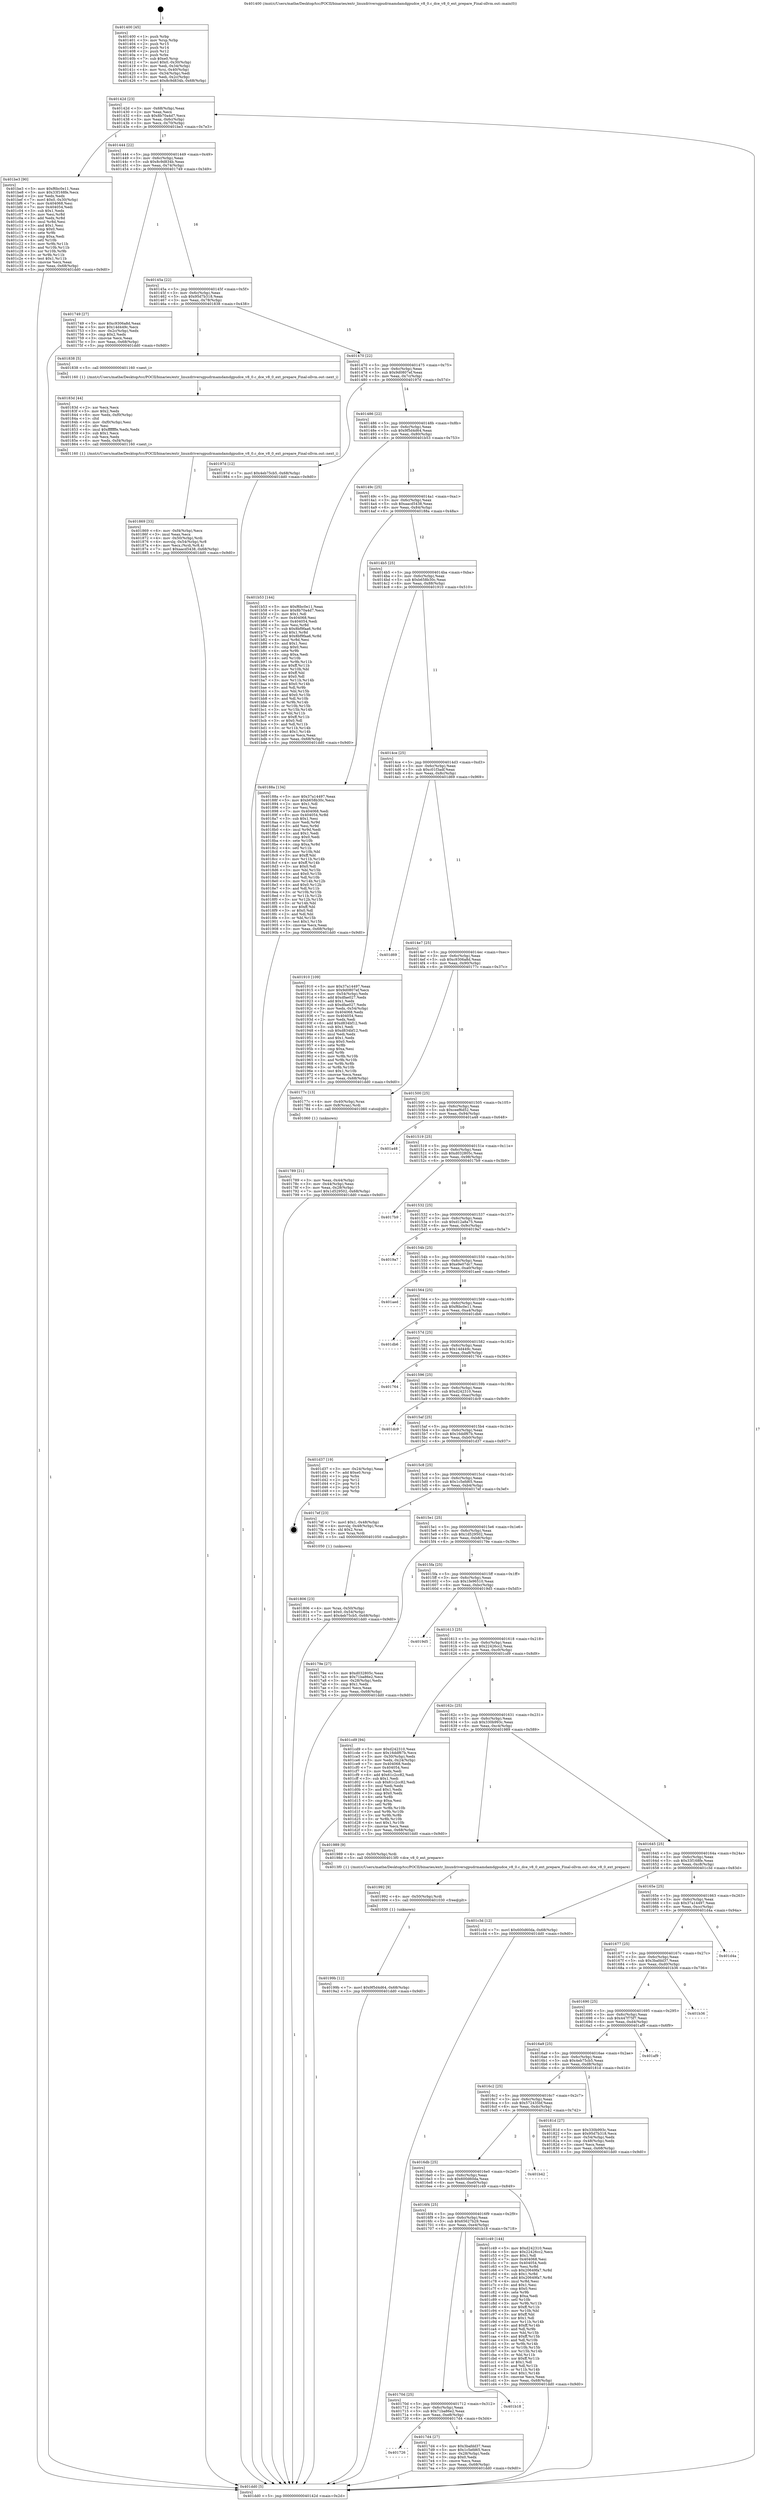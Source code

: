 digraph "0x401400" {
  label = "0x401400 (/mnt/c/Users/mathe/Desktop/tcc/POCII/binaries/extr_linuxdriversgpudrmamdamdgpudce_v8_0.c_dce_v8_0_ext_prepare_Final-ollvm.out::main(0))"
  labelloc = "t"
  node[shape=record]

  Entry [label="",width=0.3,height=0.3,shape=circle,fillcolor=black,style=filled]
  "0x40142d" [label="{
     0x40142d [23]\l
     | [instrs]\l
     &nbsp;&nbsp;0x40142d \<+3\>: mov -0x68(%rbp),%eax\l
     &nbsp;&nbsp;0x401430 \<+2\>: mov %eax,%ecx\l
     &nbsp;&nbsp;0x401432 \<+6\>: sub $0x8b70a4d7,%ecx\l
     &nbsp;&nbsp;0x401438 \<+3\>: mov %eax,-0x6c(%rbp)\l
     &nbsp;&nbsp;0x40143b \<+3\>: mov %ecx,-0x70(%rbp)\l
     &nbsp;&nbsp;0x40143e \<+6\>: je 0000000000401be3 \<main+0x7e3\>\l
  }"]
  "0x401be3" [label="{
     0x401be3 [90]\l
     | [instrs]\l
     &nbsp;&nbsp;0x401be3 \<+5\>: mov $0xf6bc0e11,%eax\l
     &nbsp;&nbsp;0x401be8 \<+5\>: mov $0x33f168fe,%ecx\l
     &nbsp;&nbsp;0x401bed \<+2\>: xor %edx,%edx\l
     &nbsp;&nbsp;0x401bef \<+7\>: movl $0x0,-0x30(%rbp)\l
     &nbsp;&nbsp;0x401bf6 \<+7\>: mov 0x404068,%esi\l
     &nbsp;&nbsp;0x401bfd \<+7\>: mov 0x404054,%edi\l
     &nbsp;&nbsp;0x401c04 \<+3\>: sub $0x1,%edx\l
     &nbsp;&nbsp;0x401c07 \<+3\>: mov %esi,%r8d\l
     &nbsp;&nbsp;0x401c0a \<+3\>: add %edx,%r8d\l
     &nbsp;&nbsp;0x401c0d \<+4\>: imul %r8d,%esi\l
     &nbsp;&nbsp;0x401c11 \<+3\>: and $0x1,%esi\l
     &nbsp;&nbsp;0x401c14 \<+3\>: cmp $0x0,%esi\l
     &nbsp;&nbsp;0x401c17 \<+4\>: sete %r9b\l
     &nbsp;&nbsp;0x401c1b \<+3\>: cmp $0xa,%edi\l
     &nbsp;&nbsp;0x401c1e \<+4\>: setl %r10b\l
     &nbsp;&nbsp;0x401c22 \<+3\>: mov %r9b,%r11b\l
     &nbsp;&nbsp;0x401c25 \<+3\>: and %r10b,%r11b\l
     &nbsp;&nbsp;0x401c28 \<+3\>: xor %r10b,%r9b\l
     &nbsp;&nbsp;0x401c2b \<+3\>: or %r9b,%r11b\l
     &nbsp;&nbsp;0x401c2e \<+4\>: test $0x1,%r11b\l
     &nbsp;&nbsp;0x401c32 \<+3\>: cmovne %ecx,%eax\l
     &nbsp;&nbsp;0x401c35 \<+3\>: mov %eax,-0x68(%rbp)\l
     &nbsp;&nbsp;0x401c38 \<+5\>: jmp 0000000000401dd0 \<main+0x9d0\>\l
  }"]
  "0x401444" [label="{
     0x401444 [22]\l
     | [instrs]\l
     &nbsp;&nbsp;0x401444 \<+5\>: jmp 0000000000401449 \<main+0x49\>\l
     &nbsp;&nbsp;0x401449 \<+3\>: mov -0x6c(%rbp),%eax\l
     &nbsp;&nbsp;0x40144c \<+5\>: sub $0x8c9d834b,%eax\l
     &nbsp;&nbsp;0x401451 \<+3\>: mov %eax,-0x74(%rbp)\l
     &nbsp;&nbsp;0x401454 \<+6\>: je 0000000000401749 \<main+0x349\>\l
  }"]
  Exit [label="",width=0.3,height=0.3,shape=circle,fillcolor=black,style=filled,peripheries=2]
  "0x401749" [label="{
     0x401749 [27]\l
     | [instrs]\l
     &nbsp;&nbsp;0x401749 \<+5\>: mov $0xc9306a8d,%eax\l
     &nbsp;&nbsp;0x40174e \<+5\>: mov $0x14d449c,%ecx\l
     &nbsp;&nbsp;0x401753 \<+3\>: mov -0x2c(%rbp),%edx\l
     &nbsp;&nbsp;0x401756 \<+3\>: cmp $0x2,%edx\l
     &nbsp;&nbsp;0x401759 \<+3\>: cmovne %ecx,%eax\l
     &nbsp;&nbsp;0x40175c \<+3\>: mov %eax,-0x68(%rbp)\l
     &nbsp;&nbsp;0x40175f \<+5\>: jmp 0000000000401dd0 \<main+0x9d0\>\l
  }"]
  "0x40145a" [label="{
     0x40145a [22]\l
     | [instrs]\l
     &nbsp;&nbsp;0x40145a \<+5\>: jmp 000000000040145f \<main+0x5f\>\l
     &nbsp;&nbsp;0x40145f \<+3\>: mov -0x6c(%rbp),%eax\l
     &nbsp;&nbsp;0x401462 \<+5\>: sub $0x95d7b318,%eax\l
     &nbsp;&nbsp;0x401467 \<+3\>: mov %eax,-0x78(%rbp)\l
     &nbsp;&nbsp;0x40146a \<+6\>: je 0000000000401838 \<main+0x438\>\l
  }"]
  "0x401dd0" [label="{
     0x401dd0 [5]\l
     | [instrs]\l
     &nbsp;&nbsp;0x401dd0 \<+5\>: jmp 000000000040142d \<main+0x2d\>\l
  }"]
  "0x401400" [label="{
     0x401400 [45]\l
     | [instrs]\l
     &nbsp;&nbsp;0x401400 \<+1\>: push %rbp\l
     &nbsp;&nbsp;0x401401 \<+3\>: mov %rsp,%rbp\l
     &nbsp;&nbsp;0x401404 \<+2\>: push %r15\l
     &nbsp;&nbsp;0x401406 \<+2\>: push %r14\l
     &nbsp;&nbsp;0x401408 \<+2\>: push %r12\l
     &nbsp;&nbsp;0x40140a \<+1\>: push %rbx\l
     &nbsp;&nbsp;0x40140b \<+7\>: sub $0xe0,%rsp\l
     &nbsp;&nbsp;0x401412 \<+7\>: movl $0x0,-0x30(%rbp)\l
     &nbsp;&nbsp;0x401419 \<+3\>: mov %edi,-0x34(%rbp)\l
     &nbsp;&nbsp;0x40141c \<+4\>: mov %rsi,-0x40(%rbp)\l
     &nbsp;&nbsp;0x401420 \<+3\>: mov -0x34(%rbp),%edi\l
     &nbsp;&nbsp;0x401423 \<+3\>: mov %edi,-0x2c(%rbp)\l
     &nbsp;&nbsp;0x401426 \<+7\>: movl $0x8c9d834b,-0x68(%rbp)\l
  }"]
  "0x40199b" [label="{
     0x40199b [12]\l
     | [instrs]\l
     &nbsp;&nbsp;0x40199b \<+7\>: movl $0x9f5d4d64,-0x68(%rbp)\l
     &nbsp;&nbsp;0x4019a2 \<+5\>: jmp 0000000000401dd0 \<main+0x9d0\>\l
  }"]
  "0x401838" [label="{
     0x401838 [5]\l
     | [instrs]\l
     &nbsp;&nbsp;0x401838 \<+5\>: call 0000000000401160 \<next_i\>\l
     | [calls]\l
     &nbsp;&nbsp;0x401160 \{1\} (/mnt/c/Users/mathe/Desktop/tcc/POCII/binaries/extr_linuxdriversgpudrmamdamdgpudce_v8_0.c_dce_v8_0_ext_prepare_Final-ollvm.out::next_i)\l
  }"]
  "0x401470" [label="{
     0x401470 [22]\l
     | [instrs]\l
     &nbsp;&nbsp;0x401470 \<+5\>: jmp 0000000000401475 \<main+0x75\>\l
     &nbsp;&nbsp;0x401475 \<+3\>: mov -0x6c(%rbp),%eax\l
     &nbsp;&nbsp;0x401478 \<+5\>: sub $0x9d0807ef,%eax\l
     &nbsp;&nbsp;0x40147d \<+3\>: mov %eax,-0x7c(%rbp)\l
     &nbsp;&nbsp;0x401480 \<+6\>: je 000000000040197d \<main+0x57d\>\l
  }"]
  "0x401992" [label="{
     0x401992 [9]\l
     | [instrs]\l
     &nbsp;&nbsp;0x401992 \<+4\>: mov -0x50(%rbp),%rdi\l
     &nbsp;&nbsp;0x401996 \<+5\>: call 0000000000401030 \<free@plt\>\l
     | [calls]\l
     &nbsp;&nbsp;0x401030 \{1\} (unknown)\l
  }"]
  "0x40197d" [label="{
     0x40197d [12]\l
     | [instrs]\l
     &nbsp;&nbsp;0x40197d \<+7\>: movl $0x4eb75cb5,-0x68(%rbp)\l
     &nbsp;&nbsp;0x401984 \<+5\>: jmp 0000000000401dd0 \<main+0x9d0\>\l
  }"]
  "0x401486" [label="{
     0x401486 [22]\l
     | [instrs]\l
     &nbsp;&nbsp;0x401486 \<+5\>: jmp 000000000040148b \<main+0x8b\>\l
     &nbsp;&nbsp;0x40148b \<+3\>: mov -0x6c(%rbp),%eax\l
     &nbsp;&nbsp;0x40148e \<+5\>: sub $0x9f5d4d64,%eax\l
     &nbsp;&nbsp;0x401493 \<+3\>: mov %eax,-0x80(%rbp)\l
     &nbsp;&nbsp;0x401496 \<+6\>: je 0000000000401b53 \<main+0x753\>\l
  }"]
  "0x401869" [label="{
     0x401869 [33]\l
     | [instrs]\l
     &nbsp;&nbsp;0x401869 \<+6\>: mov -0xf4(%rbp),%ecx\l
     &nbsp;&nbsp;0x40186f \<+3\>: imul %eax,%ecx\l
     &nbsp;&nbsp;0x401872 \<+4\>: mov -0x50(%rbp),%rdi\l
     &nbsp;&nbsp;0x401876 \<+4\>: movslq -0x54(%rbp),%r8\l
     &nbsp;&nbsp;0x40187a \<+4\>: mov %ecx,(%rdi,%r8,4)\l
     &nbsp;&nbsp;0x40187e \<+7\>: movl $0xaacd5438,-0x68(%rbp)\l
     &nbsp;&nbsp;0x401885 \<+5\>: jmp 0000000000401dd0 \<main+0x9d0\>\l
  }"]
  "0x401b53" [label="{
     0x401b53 [144]\l
     | [instrs]\l
     &nbsp;&nbsp;0x401b53 \<+5\>: mov $0xf6bc0e11,%eax\l
     &nbsp;&nbsp;0x401b58 \<+5\>: mov $0x8b70a4d7,%ecx\l
     &nbsp;&nbsp;0x401b5d \<+2\>: mov $0x1,%dl\l
     &nbsp;&nbsp;0x401b5f \<+7\>: mov 0x404068,%esi\l
     &nbsp;&nbsp;0x401b66 \<+7\>: mov 0x404054,%edi\l
     &nbsp;&nbsp;0x401b6d \<+3\>: mov %esi,%r8d\l
     &nbsp;&nbsp;0x401b70 \<+7\>: sub $0x8bf9faa6,%r8d\l
     &nbsp;&nbsp;0x401b77 \<+4\>: sub $0x1,%r8d\l
     &nbsp;&nbsp;0x401b7b \<+7\>: add $0x8bf9faa6,%r8d\l
     &nbsp;&nbsp;0x401b82 \<+4\>: imul %r8d,%esi\l
     &nbsp;&nbsp;0x401b86 \<+3\>: and $0x1,%esi\l
     &nbsp;&nbsp;0x401b89 \<+3\>: cmp $0x0,%esi\l
     &nbsp;&nbsp;0x401b8c \<+4\>: sete %r9b\l
     &nbsp;&nbsp;0x401b90 \<+3\>: cmp $0xa,%edi\l
     &nbsp;&nbsp;0x401b93 \<+4\>: setl %r10b\l
     &nbsp;&nbsp;0x401b97 \<+3\>: mov %r9b,%r11b\l
     &nbsp;&nbsp;0x401b9a \<+4\>: xor $0xff,%r11b\l
     &nbsp;&nbsp;0x401b9e \<+3\>: mov %r10b,%bl\l
     &nbsp;&nbsp;0x401ba1 \<+3\>: xor $0xff,%bl\l
     &nbsp;&nbsp;0x401ba4 \<+3\>: xor $0x0,%dl\l
     &nbsp;&nbsp;0x401ba7 \<+3\>: mov %r11b,%r14b\l
     &nbsp;&nbsp;0x401baa \<+4\>: and $0x0,%r14b\l
     &nbsp;&nbsp;0x401bae \<+3\>: and %dl,%r9b\l
     &nbsp;&nbsp;0x401bb1 \<+3\>: mov %bl,%r15b\l
     &nbsp;&nbsp;0x401bb4 \<+4\>: and $0x0,%r15b\l
     &nbsp;&nbsp;0x401bb8 \<+3\>: and %dl,%r10b\l
     &nbsp;&nbsp;0x401bbb \<+3\>: or %r9b,%r14b\l
     &nbsp;&nbsp;0x401bbe \<+3\>: or %r10b,%r15b\l
     &nbsp;&nbsp;0x401bc1 \<+3\>: xor %r15b,%r14b\l
     &nbsp;&nbsp;0x401bc4 \<+3\>: or %bl,%r11b\l
     &nbsp;&nbsp;0x401bc7 \<+4\>: xor $0xff,%r11b\l
     &nbsp;&nbsp;0x401bcb \<+3\>: or $0x0,%dl\l
     &nbsp;&nbsp;0x401bce \<+3\>: and %dl,%r11b\l
     &nbsp;&nbsp;0x401bd1 \<+3\>: or %r11b,%r14b\l
     &nbsp;&nbsp;0x401bd4 \<+4\>: test $0x1,%r14b\l
     &nbsp;&nbsp;0x401bd8 \<+3\>: cmovne %ecx,%eax\l
     &nbsp;&nbsp;0x401bdb \<+3\>: mov %eax,-0x68(%rbp)\l
     &nbsp;&nbsp;0x401bde \<+5\>: jmp 0000000000401dd0 \<main+0x9d0\>\l
  }"]
  "0x40149c" [label="{
     0x40149c [25]\l
     | [instrs]\l
     &nbsp;&nbsp;0x40149c \<+5\>: jmp 00000000004014a1 \<main+0xa1\>\l
     &nbsp;&nbsp;0x4014a1 \<+3\>: mov -0x6c(%rbp),%eax\l
     &nbsp;&nbsp;0x4014a4 \<+5\>: sub $0xaacd5438,%eax\l
     &nbsp;&nbsp;0x4014a9 \<+6\>: mov %eax,-0x84(%rbp)\l
     &nbsp;&nbsp;0x4014af \<+6\>: je 000000000040188a \<main+0x48a\>\l
  }"]
  "0x40183d" [label="{
     0x40183d [44]\l
     | [instrs]\l
     &nbsp;&nbsp;0x40183d \<+2\>: xor %ecx,%ecx\l
     &nbsp;&nbsp;0x40183f \<+5\>: mov $0x2,%edx\l
     &nbsp;&nbsp;0x401844 \<+6\>: mov %edx,-0xf0(%rbp)\l
     &nbsp;&nbsp;0x40184a \<+1\>: cltd\l
     &nbsp;&nbsp;0x40184b \<+6\>: mov -0xf0(%rbp),%esi\l
     &nbsp;&nbsp;0x401851 \<+2\>: idiv %esi\l
     &nbsp;&nbsp;0x401853 \<+6\>: imul $0xfffffffe,%edx,%edx\l
     &nbsp;&nbsp;0x401859 \<+3\>: sub $0x1,%ecx\l
     &nbsp;&nbsp;0x40185c \<+2\>: sub %ecx,%edx\l
     &nbsp;&nbsp;0x40185e \<+6\>: mov %edx,-0xf4(%rbp)\l
     &nbsp;&nbsp;0x401864 \<+5\>: call 0000000000401160 \<next_i\>\l
     | [calls]\l
     &nbsp;&nbsp;0x401160 \{1\} (/mnt/c/Users/mathe/Desktop/tcc/POCII/binaries/extr_linuxdriversgpudrmamdamdgpudce_v8_0.c_dce_v8_0_ext_prepare_Final-ollvm.out::next_i)\l
  }"]
  "0x40188a" [label="{
     0x40188a [134]\l
     | [instrs]\l
     &nbsp;&nbsp;0x40188a \<+5\>: mov $0x37a14497,%eax\l
     &nbsp;&nbsp;0x40188f \<+5\>: mov $0xb658b30c,%ecx\l
     &nbsp;&nbsp;0x401894 \<+2\>: mov $0x1,%dl\l
     &nbsp;&nbsp;0x401896 \<+2\>: xor %esi,%esi\l
     &nbsp;&nbsp;0x401898 \<+7\>: mov 0x404068,%edi\l
     &nbsp;&nbsp;0x40189f \<+8\>: mov 0x404054,%r8d\l
     &nbsp;&nbsp;0x4018a7 \<+3\>: sub $0x1,%esi\l
     &nbsp;&nbsp;0x4018aa \<+3\>: mov %edi,%r9d\l
     &nbsp;&nbsp;0x4018ad \<+3\>: add %esi,%r9d\l
     &nbsp;&nbsp;0x4018b0 \<+4\>: imul %r9d,%edi\l
     &nbsp;&nbsp;0x4018b4 \<+3\>: and $0x1,%edi\l
     &nbsp;&nbsp;0x4018b7 \<+3\>: cmp $0x0,%edi\l
     &nbsp;&nbsp;0x4018ba \<+4\>: sete %r10b\l
     &nbsp;&nbsp;0x4018be \<+4\>: cmp $0xa,%r8d\l
     &nbsp;&nbsp;0x4018c2 \<+4\>: setl %r11b\l
     &nbsp;&nbsp;0x4018c6 \<+3\>: mov %r10b,%bl\l
     &nbsp;&nbsp;0x4018c9 \<+3\>: xor $0xff,%bl\l
     &nbsp;&nbsp;0x4018cc \<+3\>: mov %r11b,%r14b\l
     &nbsp;&nbsp;0x4018cf \<+4\>: xor $0xff,%r14b\l
     &nbsp;&nbsp;0x4018d3 \<+3\>: xor $0x0,%dl\l
     &nbsp;&nbsp;0x4018d6 \<+3\>: mov %bl,%r15b\l
     &nbsp;&nbsp;0x4018d9 \<+4\>: and $0x0,%r15b\l
     &nbsp;&nbsp;0x4018dd \<+3\>: and %dl,%r10b\l
     &nbsp;&nbsp;0x4018e0 \<+3\>: mov %r14b,%r12b\l
     &nbsp;&nbsp;0x4018e3 \<+4\>: and $0x0,%r12b\l
     &nbsp;&nbsp;0x4018e7 \<+3\>: and %dl,%r11b\l
     &nbsp;&nbsp;0x4018ea \<+3\>: or %r10b,%r15b\l
     &nbsp;&nbsp;0x4018ed \<+3\>: or %r11b,%r12b\l
     &nbsp;&nbsp;0x4018f0 \<+3\>: xor %r12b,%r15b\l
     &nbsp;&nbsp;0x4018f3 \<+3\>: or %r14b,%bl\l
     &nbsp;&nbsp;0x4018f6 \<+3\>: xor $0xff,%bl\l
     &nbsp;&nbsp;0x4018f9 \<+3\>: or $0x0,%dl\l
     &nbsp;&nbsp;0x4018fc \<+2\>: and %dl,%bl\l
     &nbsp;&nbsp;0x4018fe \<+3\>: or %bl,%r15b\l
     &nbsp;&nbsp;0x401901 \<+4\>: test $0x1,%r15b\l
     &nbsp;&nbsp;0x401905 \<+3\>: cmovne %ecx,%eax\l
     &nbsp;&nbsp;0x401908 \<+3\>: mov %eax,-0x68(%rbp)\l
     &nbsp;&nbsp;0x40190b \<+5\>: jmp 0000000000401dd0 \<main+0x9d0\>\l
  }"]
  "0x4014b5" [label="{
     0x4014b5 [25]\l
     | [instrs]\l
     &nbsp;&nbsp;0x4014b5 \<+5\>: jmp 00000000004014ba \<main+0xba\>\l
     &nbsp;&nbsp;0x4014ba \<+3\>: mov -0x6c(%rbp),%eax\l
     &nbsp;&nbsp;0x4014bd \<+5\>: sub $0xb658b30c,%eax\l
     &nbsp;&nbsp;0x4014c2 \<+6\>: mov %eax,-0x88(%rbp)\l
     &nbsp;&nbsp;0x4014c8 \<+6\>: je 0000000000401910 \<main+0x510\>\l
  }"]
  "0x401806" [label="{
     0x401806 [23]\l
     | [instrs]\l
     &nbsp;&nbsp;0x401806 \<+4\>: mov %rax,-0x50(%rbp)\l
     &nbsp;&nbsp;0x40180a \<+7\>: movl $0x0,-0x54(%rbp)\l
     &nbsp;&nbsp;0x401811 \<+7\>: movl $0x4eb75cb5,-0x68(%rbp)\l
     &nbsp;&nbsp;0x401818 \<+5\>: jmp 0000000000401dd0 \<main+0x9d0\>\l
  }"]
  "0x401910" [label="{
     0x401910 [109]\l
     | [instrs]\l
     &nbsp;&nbsp;0x401910 \<+5\>: mov $0x37a14497,%eax\l
     &nbsp;&nbsp;0x401915 \<+5\>: mov $0x9d0807ef,%ecx\l
     &nbsp;&nbsp;0x40191a \<+3\>: mov -0x54(%rbp),%edx\l
     &nbsp;&nbsp;0x40191d \<+6\>: add $0xdfae027,%edx\l
     &nbsp;&nbsp;0x401923 \<+3\>: add $0x1,%edx\l
     &nbsp;&nbsp;0x401926 \<+6\>: sub $0xdfae027,%edx\l
     &nbsp;&nbsp;0x40192c \<+3\>: mov %edx,-0x54(%rbp)\l
     &nbsp;&nbsp;0x40192f \<+7\>: mov 0x404068,%edx\l
     &nbsp;&nbsp;0x401936 \<+7\>: mov 0x404054,%esi\l
     &nbsp;&nbsp;0x40193d \<+2\>: mov %edx,%edi\l
     &nbsp;&nbsp;0x40193f \<+6\>: add $0xd834bf12,%edi\l
     &nbsp;&nbsp;0x401945 \<+3\>: sub $0x1,%edi\l
     &nbsp;&nbsp;0x401948 \<+6\>: sub $0xd834bf12,%edi\l
     &nbsp;&nbsp;0x40194e \<+3\>: imul %edi,%edx\l
     &nbsp;&nbsp;0x401951 \<+3\>: and $0x1,%edx\l
     &nbsp;&nbsp;0x401954 \<+3\>: cmp $0x0,%edx\l
     &nbsp;&nbsp;0x401957 \<+4\>: sete %r8b\l
     &nbsp;&nbsp;0x40195b \<+3\>: cmp $0xa,%esi\l
     &nbsp;&nbsp;0x40195e \<+4\>: setl %r9b\l
     &nbsp;&nbsp;0x401962 \<+3\>: mov %r8b,%r10b\l
     &nbsp;&nbsp;0x401965 \<+3\>: and %r9b,%r10b\l
     &nbsp;&nbsp;0x401968 \<+3\>: xor %r9b,%r8b\l
     &nbsp;&nbsp;0x40196b \<+3\>: or %r8b,%r10b\l
     &nbsp;&nbsp;0x40196e \<+4\>: test $0x1,%r10b\l
     &nbsp;&nbsp;0x401972 \<+3\>: cmovne %ecx,%eax\l
     &nbsp;&nbsp;0x401975 \<+3\>: mov %eax,-0x68(%rbp)\l
     &nbsp;&nbsp;0x401978 \<+5\>: jmp 0000000000401dd0 \<main+0x9d0\>\l
  }"]
  "0x4014ce" [label="{
     0x4014ce [25]\l
     | [instrs]\l
     &nbsp;&nbsp;0x4014ce \<+5\>: jmp 00000000004014d3 \<main+0xd3\>\l
     &nbsp;&nbsp;0x4014d3 \<+3\>: mov -0x6c(%rbp),%eax\l
     &nbsp;&nbsp;0x4014d6 \<+5\>: sub $0xc01f3adf,%eax\l
     &nbsp;&nbsp;0x4014db \<+6\>: mov %eax,-0x8c(%rbp)\l
     &nbsp;&nbsp;0x4014e1 \<+6\>: je 0000000000401d69 \<main+0x969\>\l
  }"]
  "0x401726" [label="{
     0x401726\l
  }", style=dashed]
  "0x401d69" [label="{
     0x401d69\l
  }", style=dashed]
  "0x4014e7" [label="{
     0x4014e7 [25]\l
     | [instrs]\l
     &nbsp;&nbsp;0x4014e7 \<+5\>: jmp 00000000004014ec \<main+0xec\>\l
     &nbsp;&nbsp;0x4014ec \<+3\>: mov -0x6c(%rbp),%eax\l
     &nbsp;&nbsp;0x4014ef \<+5\>: sub $0xc9306a8d,%eax\l
     &nbsp;&nbsp;0x4014f4 \<+6\>: mov %eax,-0x90(%rbp)\l
     &nbsp;&nbsp;0x4014fa \<+6\>: je 000000000040177c \<main+0x37c\>\l
  }"]
  "0x4017d4" [label="{
     0x4017d4 [27]\l
     | [instrs]\l
     &nbsp;&nbsp;0x4017d4 \<+5\>: mov $0x3bafdd37,%eax\l
     &nbsp;&nbsp;0x4017d9 \<+5\>: mov $0x1c5efd65,%ecx\l
     &nbsp;&nbsp;0x4017de \<+3\>: mov -0x28(%rbp),%edx\l
     &nbsp;&nbsp;0x4017e1 \<+3\>: cmp $0x0,%edx\l
     &nbsp;&nbsp;0x4017e4 \<+3\>: cmove %ecx,%eax\l
     &nbsp;&nbsp;0x4017e7 \<+3\>: mov %eax,-0x68(%rbp)\l
     &nbsp;&nbsp;0x4017ea \<+5\>: jmp 0000000000401dd0 \<main+0x9d0\>\l
  }"]
  "0x40177c" [label="{
     0x40177c [13]\l
     | [instrs]\l
     &nbsp;&nbsp;0x40177c \<+4\>: mov -0x40(%rbp),%rax\l
     &nbsp;&nbsp;0x401780 \<+4\>: mov 0x8(%rax),%rdi\l
     &nbsp;&nbsp;0x401784 \<+5\>: call 0000000000401060 \<atoi@plt\>\l
     | [calls]\l
     &nbsp;&nbsp;0x401060 \{1\} (unknown)\l
  }"]
  "0x401500" [label="{
     0x401500 [25]\l
     | [instrs]\l
     &nbsp;&nbsp;0x401500 \<+5\>: jmp 0000000000401505 \<main+0x105\>\l
     &nbsp;&nbsp;0x401505 \<+3\>: mov -0x6c(%rbp),%eax\l
     &nbsp;&nbsp;0x401508 \<+5\>: sub $0xceef6d52,%eax\l
     &nbsp;&nbsp;0x40150d \<+6\>: mov %eax,-0x94(%rbp)\l
     &nbsp;&nbsp;0x401513 \<+6\>: je 0000000000401a48 \<main+0x648\>\l
  }"]
  "0x401789" [label="{
     0x401789 [21]\l
     | [instrs]\l
     &nbsp;&nbsp;0x401789 \<+3\>: mov %eax,-0x44(%rbp)\l
     &nbsp;&nbsp;0x40178c \<+3\>: mov -0x44(%rbp),%eax\l
     &nbsp;&nbsp;0x40178f \<+3\>: mov %eax,-0x28(%rbp)\l
     &nbsp;&nbsp;0x401792 \<+7\>: movl $0x1d529502,-0x68(%rbp)\l
     &nbsp;&nbsp;0x401799 \<+5\>: jmp 0000000000401dd0 \<main+0x9d0\>\l
  }"]
  "0x40170d" [label="{
     0x40170d [25]\l
     | [instrs]\l
     &nbsp;&nbsp;0x40170d \<+5\>: jmp 0000000000401712 \<main+0x312\>\l
     &nbsp;&nbsp;0x401712 \<+3\>: mov -0x6c(%rbp),%eax\l
     &nbsp;&nbsp;0x401715 \<+5\>: sub $0x71ba86e2,%eax\l
     &nbsp;&nbsp;0x40171a \<+6\>: mov %eax,-0xe8(%rbp)\l
     &nbsp;&nbsp;0x401720 \<+6\>: je 00000000004017d4 \<main+0x3d4\>\l
  }"]
  "0x401a48" [label="{
     0x401a48\l
  }", style=dashed]
  "0x401519" [label="{
     0x401519 [25]\l
     | [instrs]\l
     &nbsp;&nbsp;0x401519 \<+5\>: jmp 000000000040151e \<main+0x11e\>\l
     &nbsp;&nbsp;0x40151e \<+3\>: mov -0x6c(%rbp),%eax\l
     &nbsp;&nbsp;0x401521 \<+5\>: sub $0xd032805c,%eax\l
     &nbsp;&nbsp;0x401526 \<+6\>: mov %eax,-0x98(%rbp)\l
     &nbsp;&nbsp;0x40152c \<+6\>: je 00000000004017b9 \<main+0x3b9\>\l
  }"]
  "0x401b18" [label="{
     0x401b18\l
  }", style=dashed]
  "0x4017b9" [label="{
     0x4017b9\l
  }", style=dashed]
  "0x401532" [label="{
     0x401532 [25]\l
     | [instrs]\l
     &nbsp;&nbsp;0x401532 \<+5\>: jmp 0000000000401537 \<main+0x137\>\l
     &nbsp;&nbsp;0x401537 \<+3\>: mov -0x6c(%rbp),%eax\l
     &nbsp;&nbsp;0x40153a \<+5\>: sub $0xd12a8a75,%eax\l
     &nbsp;&nbsp;0x40153f \<+6\>: mov %eax,-0x9c(%rbp)\l
     &nbsp;&nbsp;0x401545 \<+6\>: je 00000000004019a7 \<main+0x5a7\>\l
  }"]
  "0x4016f4" [label="{
     0x4016f4 [25]\l
     | [instrs]\l
     &nbsp;&nbsp;0x4016f4 \<+5\>: jmp 00000000004016f9 \<main+0x2f9\>\l
     &nbsp;&nbsp;0x4016f9 \<+3\>: mov -0x6c(%rbp),%eax\l
     &nbsp;&nbsp;0x4016fc \<+5\>: sub $0x65627b29,%eax\l
     &nbsp;&nbsp;0x401701 \<+6\>: mov %eax,-0xe4(%rbp)\l
     &nbsp;&nbsp;0x401707 \<+6\>: je 0000000000401b18 \<main+0x718\>\l
  }"]
  "0x4019a7" [label="{
     0x4019a7\l
  }", style=dashed]
  "0x40154b" [label="{
     0x40154b [25]\l
     | [instrs]\l
     &nbsp;&nbsp;0x40154b \<+5\>: jmp 0000000000401550 \<main+0x150\>\l
     &nbsp;&nbsp;0x401550 \<+3\>: mov -0x6c(%rbp),%eax\l
     &nbsp;&nbsp;0x401553 \<+5\>: sub $0xe9e07dc7,%eax\l
     &nbsp;&nbsp;0x401558 \<+6\>: mov %eax,-0xa0(%rbp)\l
     &nbsp;&nbsp;0x40155e \<+6\>: je 0000000000401aed \<main+0x6ed\>\l
  }"]
  "0x401c49" [label="{
     0x401c49 [144]\l
     | [instrs]\l
     &nbsp;&nbsp;0x401c49 \<+5\>: mov $0xd242310,%eax\l
     &nbsp;&nbsp;0x401c4e \<+5\>: mov $0x22426cc2,%ecx\l
     &nbsp;&nbsp;0x401c53 \<+2\>: mov $0x1,%dl\l
     &nbsp;&nbsp;0x401c55 \<+7\>: mov 0x404068,%esi\l
     &nbsp;&nbsp;0x401c5c \<+7\>: mov 0x404054,%edi\l
     &nbsp;&nbsp;0x401c63 \<+3\>: mov %esi,%r8d\l
     &nbsp;&nbsp;0x401c66 \<+7\>: sub $0x20649fa7,%r8d\l
     &nbsp;&nbsp;0x401c6d \<+4\>: sub $0x1,%r8d\l
     &nbsp;&nbsp;0x401c71 \<+7\>: add $0x20649fa7,%r8d\l
     &nbsp;&nbsp;0x401c78 \<+4\>: imul %r8d,%esi\l
     &nbsp;&nbsp;0x401c7c \<+3\>: and $0x1,%esi\l
     &nbsp;&nbsp;0x401c7f \<+3\>: cmp $0x0,%esi\l
     &nbsp;&nbsp;0x401c82 \<+4\>: sete %r9b\l
     &nbsp;&nbsp;0x401c86 \<+3\>: cmp $0xa,%edi\l
     &nbsp;&nbsp;0x401c89 \<+4\>: setl %r10b\l
     &nbsp;&nbsp;0x401c8d \<+3\>: mov %r9b,%r11b\l
     &nbsp;&nbsp;0x401c90 \<+4\>: xor $0xff,%r11b\l
     &nbsp;&nbsp;0x401c94 \<+3\>: mov %r10b,%bl\l
     &nbsp;&nbsp;0x401c97 \<+3\>: xor $0xff,%bl\l
     &nbsp;&nbsp;0x401c9a \<+3\>: xor $0x1,%dl\l
     &nbsp;&nbsp;0x401c9d \<+3\>: mov %r11b,%r14b\l
     &nbsp;&nbsp;0x401ca0 \<+4\>: and $0xff,%r14b\l
     &nbsp;&nbsp;0x401ca4 \<+3\>: and %dl,%r9b\l
     &nbsp;&nbsp;0x401ca7 \<+3\>: mov %bl,%r15b\l
     &nbsp;&nbsp;0x401caa \<+4\>: and $0xff,%r15b\l
     &nbsp;&nbsp;0x401cae \<+3\>: and %dl,%r10b\l
     &nbsp;&nbsp;0x401cb1 \<+3\>: or %r9b,%r14b\l
     &nbsp;&nbsp;0x401cb4 \<+3\>: or %r10b,%r15b\l
     &nbsp;&nbsp;0x401cb7 \<+3\>: xor %r15b,%r14b\l
     &nbsp;&nbsp;0x401cba \<+3\>: or %bl,%r11b\l
     &nbsp;&nbsp;0x401cbd \<+4\>: xor $0xff,%r11b\l
     &nbsp;&nbsp;0x401cc1 \<+3\>: or $0x1,%dl\l
     &nbsp;&nbsp;0x401cc4 \<+3\>: and %dl,%r11b\l
     &nbsp;&nbsp;0x401cc7 \<+3\>: or %r11b,%r14b\l
     &nbsp;&nbsp;0x401cca \<+4\>: test $0x1,%r14b\l
     &nbsp;&nbsp;0x401cce \<+3\>: cmovne %ecx,%eax\l
     &nbsp;&nbsp;0x401cd1 \<+3\>: mov %eax,-0x68(%rbp)\l
     &nbsp;&nbsp;0x401cd4 \<+5\>: jmp 0000000000401dd0 \<main+0x9d0\>\l
  }"]
  "0x401aed" [label="{
     0x401aed\l
  }", style=dashed]
  "0x401564" [label="{
     0x401564 [25]\l
     | [instrs]\l
     &nbsp;&nbsp;0x401564 \<+5\>: jmp 0000000000401569 \<main+0x169\>\l
     &nbsp;&nbsp;0x401569 \<+3\>: mov -0x6c(%rbp),%eax\l
     &nbsp;&nbsp;0x40156c \<+5\>: sub $0xf6bc0e11,%eax\l
     &nbsp;&nbsp;0x401571 \<+6\>: mov %eax,-0xa4(%rbp)\l
     &nbsp;&nbsp;0x401577 \<+6\>: je 0000000000401db6 \<main+0x9b6\>\l
  }"]
  "0x4016db" [label="{
     0x4016db [25]\l
     | [instrs]\l
     &nbsp;&nbsp;0x4016db \<+5\>: jmp 00000000004016e0 \<main+0x2e0\>\l
     &nbsp;&nbsp;0x4016e0 \<+3\>: mov -0x6c(%rbp),%eax\l
     &nbsp;&nbsp;0x4016e3 \<+5\>: sub $0x600d60da,%eax\l
     &nbsp;&nbsp;0x4016e8 \<+6\>: mov %eax,-0xe0(%rbp)\l
     &nbsp;&nbsp;0x4016ee \<+6\>: je 0000000000401c49 \<main+0x849\>\l
  }"]
  "0x401db6" [label="{
     0x401db6\l
  }", style=dashed]
  "0x40157d" [label="{
     0x40157d [25]\l
     | [instrs]\l
     &nbsp;&nbsp;0x40157d \<+5\>: jmp 0000000000401582 \<main+0x182\>\l
     &nbsp;&nbsp;0x401582 \<+3\>: mov -0x6c(%rbp),%eax\l
     &nbsp;&nbsp;0x401585 \<+5\>: sub $0x14d449c,%eax\l
     &nbsp;&nbsp;0x40158a \<+6\>: mov %eax,-0xa8(%rbp)\l
     &nbsp;&nbsp;0x401590 \<+6\>: je 0000000000401764 \<main+0x364\>\l
  }"]
  "0x401b42" [label="{
     0x401b42\l
  }", style=dashed]
  "0x401764" [label="{
     0x401764\l
  }", style=dashed]
  "0x401596" [label="{
     0x401596 [25]\l
     | [instrs]\l
     &nbsp;&nbsp;0x401596 \<+5\>: jmp 000000000040159b \<main+0x19b\>\l
     &nbsp;&nbsp;0x40159b \<+3\>: mov -0x6c(%rbp),%eax\l
     &nbsp;&nbsp;0x40159e \<+5\>: sub $0xd242310,%eax\l
     &nbsp;&nbsp;0x4015a3 \<+6\>: mov %eax,-0xac(%rbp)\l
     &nbsp;&nbsp;0x4015a9 \<+6\>: je 0000000000401dc9 \<main+0x9c9\>\l
  }"]
  "0x4016c2" [label="{
     0x4016c2 [25]\l
     | [instrs]\l
     &nbsp;&nbsp;0x4016c2 \<+5\>: jmp 00000000004016c7 \<main+0x2c7\>\l
     &nbsp;&nbsp;0x4016c7 \<+3\>: mov -0x6c(%rbp),%eax\l
     &nbsp;&nbsp;0x4016ca \<+5\>: sub $0x572435bf,%eax\l
     &nbsp;&nbsp;0x4016cf \<+6\>: mov %eax,-0xdc(%rbp)\l
     &nbsp;&nbsp;0x4016d5 \<+6\>: je 0000000000401b42 \<main+0x742\>\l
  }"]
  "0x401dc9" [label="{
     0x401dc9\l
  }", style=dashed]
  "0x4015af" [label="{
     0x4015af [25]\l
     | [instrs]\l
     &nbsp;&nbsp;0x4015af \<+5\>: jmp 00000000004015b4 \<main+0x1b4\>\l
     &nbsp;&nbsp;0x4015b4 \<+3\>: mov -0x6c(%rbp),%eax\l
     &nbsp;&nbsp;0x4015b7 \<+5\>: sub $0x16ddf67b,%eax\l
     &nbsp;&nbsp;0x4015bc \<+6\>: mov %eax,-0xb0(%rbp)\l
     &nbsp;&nbsp;0x4015c2 \<+6\>: je 0000000000401d37 \<main+0x937\>\l
  }"]
  "0x40181d" [label="{
     0x40181d [27]\l
     | [instrs]\l
     &nbsp;&nbsp;0x40181d \<+5\>: mov $0x330b993c,%eax\l
     &nbsp;&nbsp;0x401822 \<+5\>: mov $0x95d7b318,%ecx\l
     &nbsp;&nbsp;0x401827 \<+3\>: mov -0x54(%rbp),%edx\l
     &nbsp;&nbsp;0x40182a \<+3\>: cmp -0x48(%rbp),%edx\l
     &nbsp;&nbsp;0x40182d \<+3\>: cmovl %ecx,%eax\l
     &nbsp;&nbsp;0x401830 \<+3\>: mov %eax,-0x68(%rbp)\l
     &nbsp;&nbsp;0x401833 \<+5\>: jmp 0000000000401dd0 \<main+0x9d0\>\l
  }"]
  "0x401d37" [label="{
     0x401d37 [19]\l
     | [instrs]\l
     &nbsp;&nbsp;0x401d37 \<+3\>: mov -0x24(%rbp),%eax\l
     &nbsp;&nbsp;0x401d3a \<+7\>: add $0xe0,%rsp\l
     &nbsp;&nbsp;0x401d41 \<+1\>: pop %rbx\l
     &nbsp;&nbsp;0x401d42 \<+2\>: pop %r12\l
     &nbsp;&nbsp;0x401d44 \<+2\>: pop %r14\l
     &nbsp;&nbsp;0x401d46 \<+2\>: pop %r15\l
     &nbsp;&nbsp;0x401d48 \<+1\>: pop %rbp\l
     &nbsp;&nbsp;0x401d49 \<+1\>: ret\l
  }"]
  "0x4015c8" [label="{
     0x4015c8 [25]\l
     | [instrs]\l
     &nbsp;&nbsp;0x4015c8 \<+5\>: jmp 00000000004015cd \<main+0x1cd\>\l
     &nbsp;&nbsp;0x4015cd \<+3\>: mov -0x6c(%rbp),%eax\l
     &nbsp;&nbsp;0x4015d0 \<+5\>: sub $0x1c5efd65,%eax\l
     &nbsp;&nbsp;0x4015d5 \<+6\>: mov %eax,-0xb4(%rbp)\l
     &nbsp;&nbsp;0x4015db \<+6\>: je 00000000004017ef \<main+0x3ef\>\l
  }"]
  "0x4016a9" [label="{
     0x4016a9 [25]\l
     | [instrs]\l
     &nbsp;&nbsp;0x4016a9 \<+5\>: jmp 00000000004016ae \<main+0x2ae\>\l
     &nbsp;&nbsp;0x4016ae \<+3\>: mov -0x6c(%rbp),%eax\l
     &nbsp;&nbsp;0x4016b1 \<+5\>: sub $0x4eb75cb5,%eax\l
     &nbsp;&nbsp;0x4016b6 \<+6\>: mov %eax,-0xd8(%rbp)\l
     &nbsp;&nbsp;0x4016bc \<+6\>: je 000000000040181d \<main+0x41d\>\l
  }"]
  "0x4017ef" [label="{
     0x4017ef [23]\l
     | [instrs]\l
     &nbsp;&nbsp;0x4017ef \<+7\>: movl $0x1,-0x48(%rbp)\l
     &nbsp;&nbsp;0x4017f6 \<+4\>: movslq -0x48(%rbp),%rax\l
     &nbsp;&nbsp;0x4017fa \<+4\>: shl $0x2,%rax\l
     &nbsp;&nbsp;0x4017fe \<+3\>: mov %rax,%rdi\l
     &nbsp;&nbsp;0x401801 \<+5\>: call 0000000000401050 \<malloc@plt\>\l
     | [calls]\l
     &nbsp;&nbsp;0x401050 \{1\} (unknown)\l
  }"]
  "0x4015e1" [label="{
     0x4015e1 [25]\l
     | [instrs]\l
     &nbsp;&nbsp;0x4015e1 \<+5\>: jmp 00000000004015e6 \<main+0x1e6\>\l
     &nbsp;&nbsp;0x4015e6 \<+3\>: mov -0x6c(%rbp),%eax\l
     &nbsp;&nbsp;0x4015e9 \<+5\>: sub $0x1d529502,%eax\l
     &nbsp;&nbsp;0x4015ee \<+6\>: mov %eax,-0xb8(%rbp)\l
     &nbsp;&nbsp;0x4015f4 \<+6\>: je 000000000040179e \<main+0x39e\>\l
  }"]
  "0x401af9" [label="{
     0x401af9\l
  }", style=dashed]
  "0x40179e" [label="{
     0x40179e [27]\l
     | [instrs]\l
     &nbsp;&nbsp;0x40179e \<+5\>: mov $0xd032805c,%eax\l
     &nbsp;&nbsp;0x4017a3 \<+5\>: mov $0x71ba86e2,%ecx\l
     &nbsp;&nbsp;0x4017a8 \<+3\>: mov -0x28(%rbp),%edx\l
     &nbsp;&nbsp;0x4017ab \<+3\>: cmp $0x1,%edx\l
     &nbsp;&nbsp;0x4017ae \<+3\>: cmovl %ecx,%eax\l
     &nbsp;&nbsp;0x4017b1 \<+3\>: mov %eax,-0x68(%rbp)\l
     &nbsp;&nbsp;0x4017b4 \<+5\>: jmp 0000000000401dd0 \<main+0x9d0\>\l
  }"]
  "0x4015fa" [label="{
     0x4015fa [25]\l
     | [instrs]\l
     &nbsp;&nbsp;0x4015fa \<+5\>: jmp 00000000004015ff \<main+0x1ff\>\l
     &nbsp;&nbsp;0x4015ff \<+3\>: mov -0x6c(%rbp),%eax\l
     &nbsp;&nbsp;0x401602 \<+5\>: sub $0x1fe96510,%eax\l
     &nbsp;&nbsp;0x401607 \<+6\>: mov %eax,-0xbc(%rbp)\l
     &nbsp;&nbsp;0x40160d \<+6\>: je 00000000004019d5 \<main+0x5d5\>\l
  }"]
  "0x401690" [label="{
     0x401690 [25]\l
     | [instrs]\l
     &nbsp;&nbsp;0x401690 \<+5\>: jmp 0000000000401695 \<main+0x295\>\l
     &nbsp;&nbsp;0x401695 \<+3\>: mov -0x6c(%rbp),%eax\l
     &nbsp;&nbsp;0x401698 \<+5\>: sub $0x447f75f7,%eax\l
     &nbsp;&nbsp;0x40169d \<+6\>: mov %eax,-0xd4(%rbp)\l
     &nbsp;&nbsp;0x4016a3 \<+6\>: je 0000000000401af9 \<main+0x6f9\>\l
  }"]
  "0x4019d5" [label="{
     0x4019d5\l
  }", style=dashed]
  "0x401613" [label="{
     0x401613 [25]\l
     | [instrs]\l
     &nbsp;&nbsp;0x401613 \<+5\>: jmp 0000000000401618 \<main+0x218\>\l
     &nbsp;&nbsp;0x401618 \<+3\>: mov -0x6c(%rbp),%eax\l
     &nbsp;&nbsp;0x40161b \<+5\>: sub $0x22426cc2,%eax\l
     &nbsp;&nbsp;0x401620 \<+6\>: mov %eax,-0xc0(%rbp)\l
     &nbsp;&nbsp;0x401626 \<+6\>: je 0000000000401cd9 \<main+0x8d9\>\l
  }"]
  "0x401b36" [label="{
     0x401b36\l
  }", style=dashed]
  "0x401cd9" [label="{
     0x401cd9 [94]\l
     | [instrs]\l
     &nbsp;&nbsp;0x401cd9 \<+5\>: mov $0xd242310,%eax\l
     &nbsp;&nbsp;0x401cde \<+5\>: mov $0x16ddf67b,%ecx\l
     &nbsp;&nbsp;0x401ce3 \<+3\>: mov -0x30(%rbp),%edx\l
     &nbsp;&nbsp;0x401ce6 \<+3\>: mov %edx,-0x24(%rbp)\l
     &nbsp;&nbsp;0x401ce9 \<+7\>: mov 0x404068,%edx\l
     &nbsp;&nbsp;0x401cf0 \<+7\>: mov 0x404054,%esi\l
     &nbsp;&nbsp;0x401cf7 \<+2\>: mov %edx,%edi\l
     &nbsp;&nbsp;0x401cf9 \<+6\>: add $0x61c2cc82,%edi\l
     &nbsp;&nbsp;0x401cff \<+3\>: sub $0x1,%edi\l
     &nbsp;&nbsp;0x401d02 \<+6\>: sub $0x61c2cc82,%edi\l
     &nbsp;&nbsp;0x401d08 \<+3\>: imul %edi,%edx\l
     &nbsp;&nbsp;0x401d0b \<+3\>: and $0x1,%edx\l
     &nbsp;&nbsp;0x401d0e \<+3\>: cmp $0x0,%edx\l
     &nbsp;&nbsp;0x401d11 \<+4\>: sete %r8b\l
     &nbsp;&nbsp;0x401d15 \<+3\>: cmp $0xa,%esi\l
     &nbsp;&nbsp;0x401d18 \<+4\>: setl %r9b\l
     &nbsp;&nbsp;0x401d1c \<+3\>: mov %r8b,%r10b\l
     &nbsp;&nbsp;0x401d1f \<+3\>: and %r9b,%r10b\l
     &nbsp;&nbsp;0x401d22 \<+3\>: xor %r9b,%r8b\l
     &nbsp;&nbsp;0x401d25 \<+3\>: or %r8b,%r10b\l
     &nbsp;&nbsp;0x401d28 \<+4\>: test $0x1,%r10b\l
     &nbsp;&nbsp;0x401d2c \<+3\>: cmovne %ecx,%eax\l
     &nbsp;&nbsp;0x401d2f \<+3\>: mov %eax,-0x68(%rbp)\l
     &nbsp;&nbsp;0x401d32 \<+5\>: jmp 0000000000401dd0 \<main+0x9d0\>\l
  }"]
  "0x40162c" [label="{
     0x40162c [25]\l
     | [instrs]\l
     &nbsp;&nbsp;0x40162c \<+5\>: jmp 0000000000401631 \<main+0x231\>\l
     &nbsp;&nbsp;0x401631 \<+3\>: mov -0x6c(%rbp),%eax\l
     &nbsp;&nbsp;0x401634 \<+5\>: sub $0x330b993c,%eax\l
     &nbsp;&nbsp;0x401639 \<+6\>: mov %eax,-0xc4(%rbp)\l
     &nbsp;&nbsp;0x40163f \<+6\>: je 0000000000401989 \<main+0x589\>\l
  }"]
  "0x401677" [label="{
     0x401677 [25]\l
     | [instrs]\l
     &nbsp;&nbsp;0x401677 \<+5\>: jmp 000000000040167c \<main+0x27c\>\l
     &nbsp;&nbsp;0x40167c \<+3\>: mov -0x6c(%rbp),%eax\l
     &nbsp;&nbsp;0x40167f \<+5\>: sub $0x3bafdd37,%eax\l
     &nbsp;&nbsp;0x401684 \<+6\>: mov %eax,-0xd0(%rbp)\l
     &nbsp;&nbsp;0x40168a \<+6\>: je 0000000000401b36 \<main+0x736\>\l
  }"]
  "0x401989" [label="{
     0x401989 [9]\l
     | [instrs]\l
     &nbsp;&nbsp;0x401989 \<+4\>: mov -0x50(%rbp),%rdi\l
     &nbsp;&nbsp;0x40198d \<+5\>: call 00000000004013f0 \<dce_v8_0_ext_prepare\>\l
     | [calls]\l
     &nbsp;&nbsp;0x4013f0 \{1\} (/mnt/c/Users/mathe/Desktop/tcc/POCII/binaries/extr_linuxdriversgpudrmamdamdgpudce_v8_0.c_dce_v8_0_ext_prepare_Final-ollvm.out::dce_v8_0_ext_prepare)\l
  }"]
  "0x401645" [label="{
     0x401645 [25]\l
     | [instrs]\l
     &nbsp;&nbsp;0x401645 \<+5\>: jmp 000000000040164a \<main+0x24a\>\l
     &nbsp;&nbsp;0x40164a \<+3\>: mov -0x6c(%rbp),%eax\l
     &nbsp;&nbsp;0x40164d \<+5\>: sub $0x33f168fe,%eax\l
     &nbsp;&nbsp;0x401652 \<+6\>: mov %eax,-0xc8(%rbp)\l
     &nbsp;&nbsp;0x401658 \<+6\>: je 0000000000401c3d \<main+0x83d\>\l
  }"]
  "0x401d4a" [label="{
     0x401d4a\l
  }", style=dashed]
  "0x401c3d" [label="{
     0x401c3d [12]\l
     | [instrs]\l
     &nbsp;&nbsp;0x401c3d \<+7\>: movl $0x600d60da,-0x68(%rbp)\l
     &nbsp;&nbsp;0x401c44 \<+5\>: jmp 0000000000401dd0 \<main+0x9d0\>\l
  }"]
  "0x40165e" [label="{
     0x40165e [25]\l
     | [instrs]\l
     &nbsp;&nbsp;0x40165e \<+5\>: jmp 0000000000401663 \<main+0x263\>\l
     &nbsp;&nbsp;0x401663 \<+3\>: mov -0x6c(%rbp),%eax\l
     &nbsp;&nbsp;0x401666 \<+5\>: sub $0x37a14497,%eax\l
     &nbsp;&nbsp;0x40166b \<+6\>: mov %eax,-0xcc(%rbp)\l
     &nbsp;&nbsp;0x401671 \<+6\>: je 0000000000401d4a \<main+0x94a\>\l
  }"]
  Entry -> "0x401400" [label=" 1"]
  "0x40142d" -> "0x401be3" [label=" 1"]
  "0x40142d" -> "0x401444" [label=" 17"]
  "0x401d37" -> Exit [label=" 1"]
  "0x401444" -> "0x401749" [label=" 1"]
  "0x401444" -> "0x40145a" [label=" 16"]
  "0x401749" -> "0x401dd0" [label=" 1"]
  "0x401400" -> "0x40142d" [label=" 1"]
  "0x401dd0" -> "0x40142d" [label=" 17"]
  "0x401cd9" -> "0x401dd0" [label=" 1"]
  "0x40145a" -> "0x401838" [label=" 1"]
  "0x40145a" -> "0x401470" [label=" 15"]
  "0x401c49" -> "0x401dd0" [label=" 1"]
  "0x401470" -> "0x40197d" [label=" 1"]
  "0x401470" -> "0x401486" [label=" 14"]
  "0x401c3d" -> "0x401dd0" [label=" 1"]
  "0x401486" -> "0x401b53" [label=" 1"]
  "0x401486" -> "0x40149c" [label=" 13"]
  "0x401be3" -> "0x401dd0" [label=" 1"]
  "0x40149c" -> "0x40188a" [label=" 1"]
  "0x40149c" -> "0x4014b5" [label=" 12"]
  "0x401b53" -> "0x401dd0" [label=" 1"]
  "0x4014b5" -> "0x401910" [label=" 1"]
  "0x4014b5" -> "0x4014ce" [label=" 11"]
  "0x40199b" -> "0x401dd0" [label=" 1"]
  "0x4014ce" -> "0x401d69" [label=" 0"]
  "0x4014ce" -> "0x4014e7" [label=" 11"]
  "0x401992" -> "0x40199b" [label=" 1"]
  "0x4014e7" -> "0x40177c" [label=" 1"]
  "0x4014e7" -> "0x401500" [label=" 10"]
  "0x40177c" -> "0x401789" [label=" 1"]
  "0x401789" -> "0x401dd0" [label=" 1"]
  "0x401989" -> "0x401992" [label=" 1"]
  "0x401500" -> "0x401a48" [label=" 0"]
  "0x401500" -> "0x401519" [label=" 10"]
  "0x401910" -> "0x401dd0" [label=" 1"]
  "0x401519" -> "0x4017b9" [label=" 0"]
  "0x401519" -> "0x401532" [label=" 10"]
  "0x40188a" -> "0x401dd0" [label=" 1"]
  "0x401532" -> "0x4019a7" [label=" 0"]
  "0x401532" -> "0x40154b" [label=" 10"]
  "0x40183d" -> "0x401869" [label=" 1"]
  "0x40154b" -> "0x401aed" [label=" 0"]
  "0x40154b" -> "0x401564" [label=" 10"]
  "0x401838" -> "0x40183d" [label=" 1"]
  "0x401564" -> "0x401db6" [label=" 0"]
  "0x401564" -> "0x40157d" [label=" 10"]
  "0x401806" -> "0x401dd0" [label=" 1"]
  "0x40157d" -> "0x401764" [label=" 0"]
  "0x40157d" -> "0x401596" [label=" 10"]
  "0x4017ef" -> "0x401806" [label=" 1"]
  "0x401596" -> "0x401dc9" [label=" 0"]
  "0x401596" -> "0x4015af" [label=" 10"]
  "0x40170d" -> "0x401726" [label=" 0"]
  "0x4015af" -> "0x401d37" [label=" 1"]
  "0x4015af" -> "0x4015c8" [label=" 9"]
  "0x40170d" -> "0x4017d4" [label=" 1"]
  "0x4015c8" -> "0x4017ef" [label=" 1"]
  "0x4015c8" -> "0x4015e1" [label=" 8"]
  "0x4016f4" -> "0x40170d" [label=" 1"]
  "0x4015e1" -> "0x40179e" [label=" 1"]
  "0x4015e1" -> "0x4015fa" [label=" 7"]
  "0x40179e" -> "0x401dd0" [label=" 1"]
  "0x4016f4" -> "0x401b18" [label=" 0"]
  "0x4015fa" -> "0x4019d5" [label=" 0"]
  "0x4015fa" -> "0x401613" [label=" 7"]
  "0x4016db" -> "0x4016f4" [label=" 1"]
  "0x401613" -> "0x401cd9" [label=" 1"]
  "0x401613" -> "0x40162c" [label=" 6"]
  "0x4016db" -> "0x401c49" [label=" 1"]
  "0x40162c" -> "0x401989" [label=" 1"]
  "0x40162c" -> "0x401645" [label=" 5"]
  "0x4016c2" -> "0x4016db" [label=" 2"]
  "0x401645" -> "0x401c3d" [label=" 1"]
  "0x401645" -> "0x40165e" [label=" 4"]
  "0x4016c2" -> "0x401b42" [label=" 0"]
  "0x40165e" -> "0x401d4a" [label=" 0"]
  "0x40165e" -> "0x401677" [label=" 4"]
  "0x40181d" -> "0x401dd0" [label=" 2"]
  "0x401677" -> "0x401b36" [label=" 0"]
  "0x401677" -> "0x401690" [label=" 4"]
  "0x401869" -> "0x401dd0" [label=" 1"]
  "0x401690" -> "0x401af9" [label=" 0"]
  "0x401690" -> "0x4016a9" [label=" 4"]
  "0x40197d" -> "0x401dd0" [label=" 1"]
  "0x4016a9" -> "0x40181d" [label=" 2"]
  "0x4016a9" -> "0x4016c2" [label=" 2"]
  "0x4017d4" -> "0x401dd0" [label=" 1"]
}
